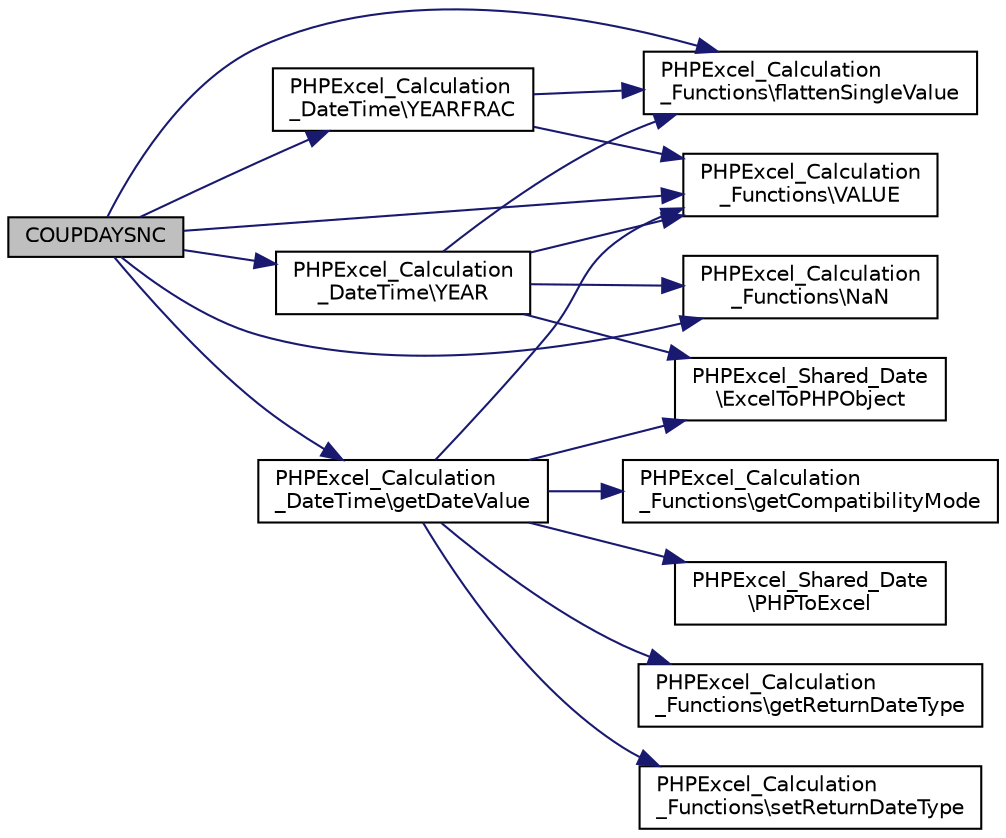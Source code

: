 digraph "COUPDAYSNC"
{
  edge [fontname="Helvetica",fontsize="10",labelfontname="Helvetica",labelfontsize="10"];
  node [fontname="Helvetica",fontsize="10",shape=record];
  rankdir="LR";
  Node51 [label="COUPDAYSNC",height=0.2,width=0.4,color="black", fillcolor="grey75", style="filled", fontcolor="black"];
  Node51 -> Node52 [color="midnightblue",fontsize="10",style="solid",fontname="Helvetica"];
  Node52 [label="PHPExcel_Calculation\l_Functions\\flattenSingleValue",height=0.2,width=0.4,color="black", fillcolor="white", style="filled",URL="$class_p_h_p_excel___calculation___functions.html#acaf2a2e8a02edcc96314474aa06d8550"];
  Node51 -> Node53 [color="midnightblue",fontsize="10",style="solid",fontname="Helvetica"];
  Node53 [label="PHPExcel_Calculation\l_DateTime\\getDateValue",height=0.2,width=0.4,color="black", fillcolor="white", style="filled",URL="$class_p_h_p_excel___calculation___date_time.html#a3421732b7b2db7eda6c35bd6c16d52d6"];
  Node53 -> Node54 [color="midnightblue",fontsize="10",style="solid",fontname="Helvetica"];
  Node54 [label="PHPExcel_Calculation\l_Functions\\getCompatibilityMode",height=0.2,width=0.4,color="black", fillcolor="white", style="filled",URL="$class_p_h_p_excel___calculation___functions.html#a90371057b06045a2318f8e85c3115e88"];
  Node53 -> Node55 [color="midnightblue",fontsize="10",style="solid",fontname="Helvetica"];
  Node55 [label="PHPExcel_Calculation\l_Functions\\VALUE",height=0.2,width=0.4,color="black", fillcolor="white", style="filled",URL="$class_p_h_p_excel___calculation___functions.html#a2cc495b625ec296fd11527f968a37698"];
  Node53 -> Node56 [color="midnightblue",fontsize="10",style="solid",fontname="Helvetica"];
  Node56 [label="PHPExcel_Shared_Date\l\\PHPToExcel",height=0.2,width=0.4,color="black", fillcolor="white", style="filled",URL="$class_p_h_p_excel___shared___date.html#a18486a897b4ae116d7f4cc55eb4937d5"];
  Node53 -> Node57 [color="midnightblue",fontsize="10",style="solid",fontname="Helvetica"];
  Node57 [label="PHPExcel_Calculation\l_Functions\\getReturnDateType",height=0.2,width=0.4,color="black", fillcolor="white", style="filled",URL="$class_p_h_p_excel___calculation___functions.html#adf6f0cce10c83cf95079483f2090d3cc"];
  Node53 -> Node58 [color="midnightblue",fontsize="10",style="solid",fontname="Helvetica"];
  Node58 [label="PHPExcel_Calculation\l_Functions\\setReturnDateType",height=0.2,width=0.4,color="black", fillcolor="white", style="filled",URL="$class_p_h_p_excel___calculation___functions.html#a75af080abcb5370f3c1356ef532e0e7c"];
  Node53 -> Node59 [color="midnightblue",fontsize="10",style="solid",fontname="Helvetica"];
  Node59 [label="PHPExcel_Shared_Date\l\\ExcelToPHPObject",height=0.2,width=0.4,color="black", fillcolor="white", style="filled",URL="$class_p_h_p_excel___shared___date.html#add55323c5d87e387d92dd84873cd1995"];
  Node51 -> Node55 [color="midnightblue",fontsize="10",style="solid",fontname="Helvetica"];
  Node51 -> Node60 [color="midnightblue",fontsize="10",style="solid",fontname="Helvetica"];
  Node60 [label="PHPExcel_Calculation\l_Functions\\NaN",height=0.2,width=0.4,color="black", fillcolor="white", style="filled",URL="$class_p_h_p_excel___calculation___functions.html#ad35ef66aa71a12a3f978b34c0e595a89"];
  Node51 -> Node61 [color="midnightblue",fontsize="10",style="solid",fontname="Helvetica"];
  Node61 [label="PHPExcel_Calculation\l_DateTime\\YEAR",height=0.2,width=0.4,color="black", fillcolor="white", style="filled",URL="$class_p_h_p_excel___calculation___date_time.html#ac8d1f65061b2feff8789d2d8a5746bdd"];
  Node61 -> Node52 [color="midnightblue",fontsize="10",style="solid",fontname="Helvetica"];
  Node61 -> Node55 [color="midnightblue",fontsize="10",style="solid",fontname="Helvetica"];
  Node61 -> Node60 [color="midnightblue",fontsize="10",style="solid",fontname="Helvetica"];
  Node61 -> Node59 [color="midnightblue",fontsize="10",style="solid",fontname="Helvetica"];
  Node51 -> Node62 [color="midnightblue",fontsize="10",style="solid",fontname="Helvetica"];
  Node62 [label="PHPExcel_Calculation\l_DateTime\\YEARFRAC",height=0.2,width=0.4,color="black", fillcolor="white", style="filled",URL="$class_p_h_p_excel___calculation___date_time.html#a5a1e26f8850b53789d094781767f2e7d"];
  Node62 -> Node52 [color="midnightblue",fontsize="10",style="solid",fontname="Helvetica"];
  Node62 -> Node55 [color="midnightblue",fontsize="10",style="solid",fontname="Helvetica"];
}
